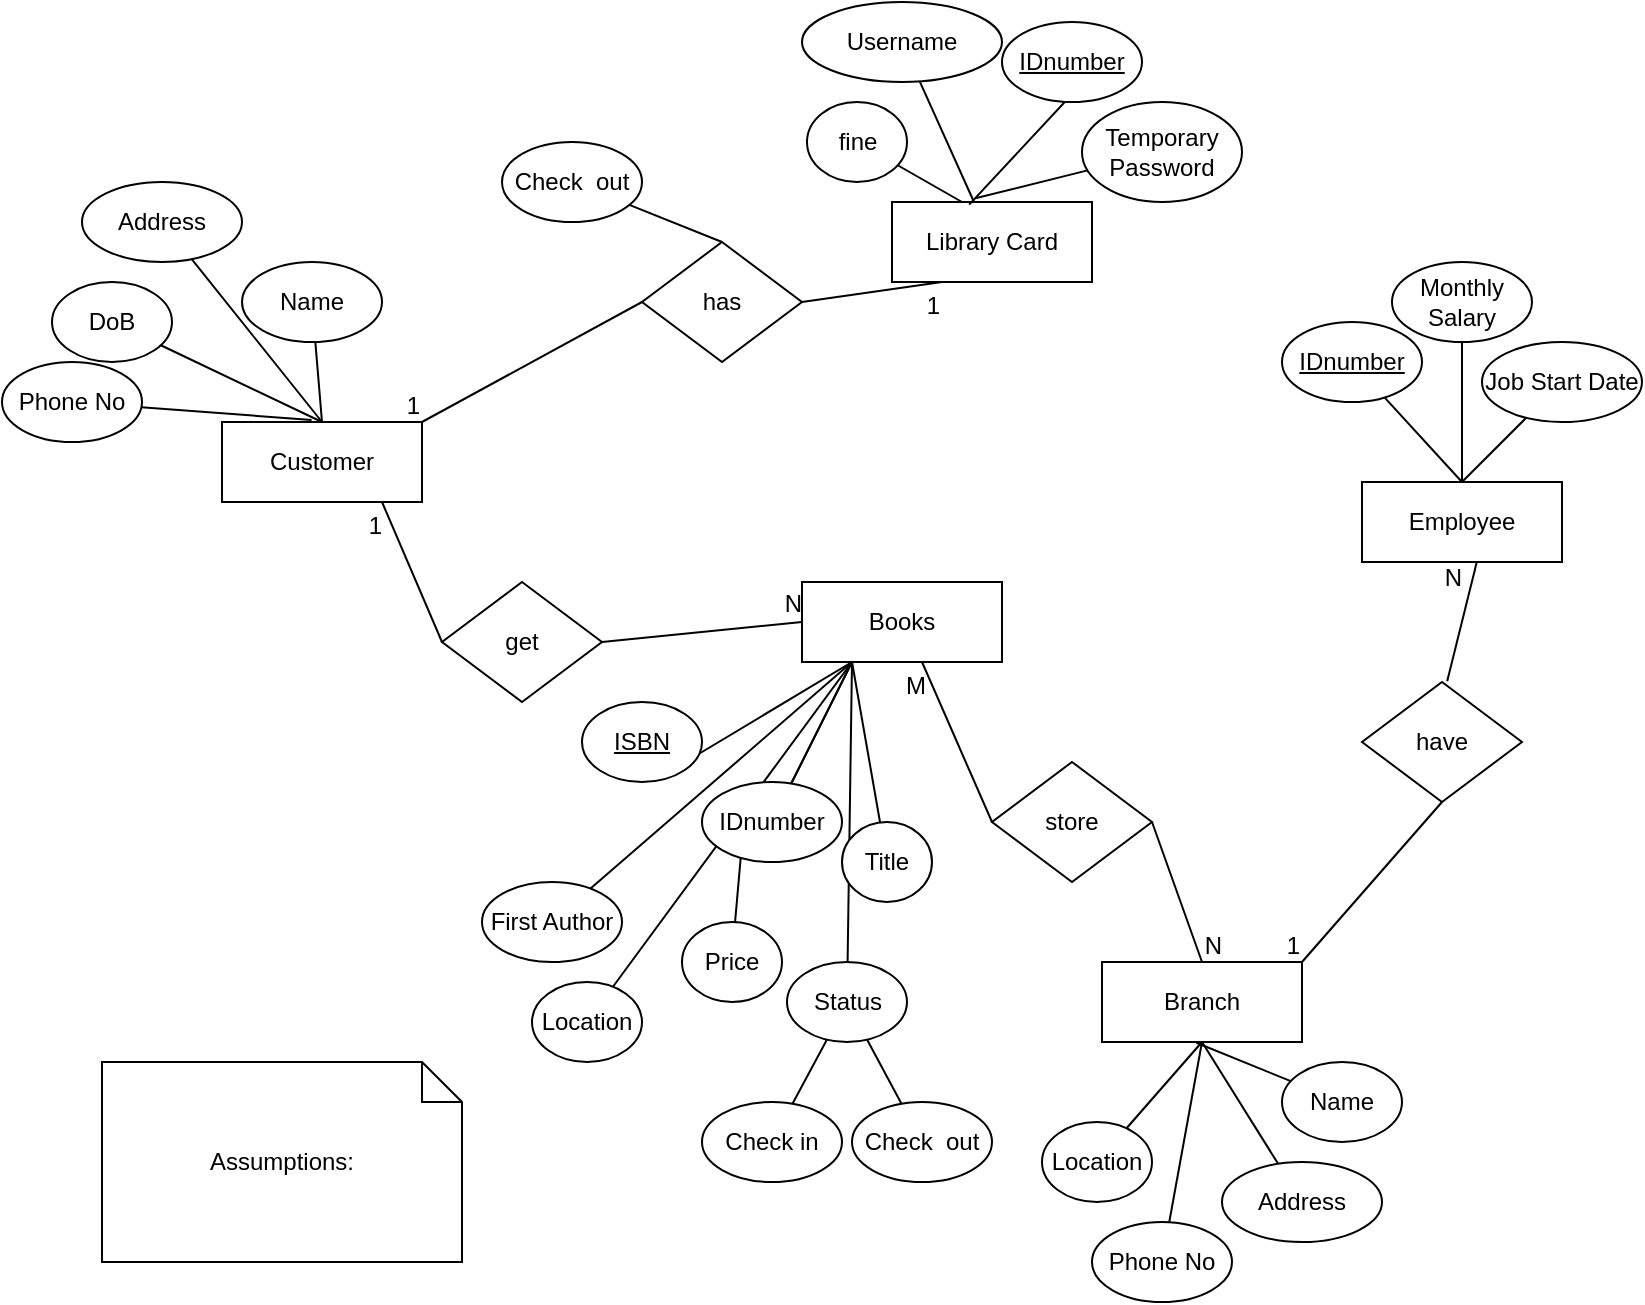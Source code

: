 <mxfile version="15.8.6" type="github">
  <diagram id="TrALUGcJcbnn1xJpBmR4" name="Page-1">
    <mxGraphModel dx="1642" dy="1586" grid="1" gridSize="10" guides="1" tooltips="1" connect="1" arrows="1" fold="1" page="1" pageScale="1" pageWidth="850" pageHeight="1100" math="0" shadow="0">
      <root>
        <mxCell id="0" />
        <mxCell id="1" parent="0" />
        <mxCell id="b2WUHyonEJMLoh59kTHS-1" value="Customer" style="whiteSpace=wrap;html=1;align=center;" parent="1" vertex="1">
          <mxGeometry x="40" y="160" width="100" height="40" as="geometry" />
        </mxCell>
        <mxCell id="b2WUHyonEJMLoh59kTHS-2" value="Library Card" style="whiteSpace=wrap;html=1;align=center;" parent="1" vertex="1">
          <mxGeometry x="375" y="50" width="100" height="40" as="geometry" />
        </mxCell>
        <mxCell id="b2WUHyonEJMLoh59kTHS-3" value="Books" style="whiteSpace=wrap;html=1;align=center;" parent="1" vertex="1">
          <mxGeometry x="330" y="240" width="100" height="40" as="geometry" />
        </mxCell>
        <mxCell id="b2WUHyonEJMLoh59kTHS-4" value="Branch" style="whiteSpace=wrap;html=1;align=center;" parent="1" vertex="1">
          <mxGeometry x="480" y="430" width="100" height="40" as="geometry" />
        </mxCell>
        <mxCell id="b2WUHyonEJMLoh59kTHS-5" value="Employee" style="whiteSpace=wrap;html=1;align=center;" parent="1" vertex="1">
          <mxGeometry x="610" y="190" width="100" height="40" as="geometry" />
        </mxCell>
        <mxCell id="b2WUHyonEJMLoh59kTHS-6" value="get" style="shape=rhombus;perimeter=rhombusPerimeter;whiteSpace=wrap;html=1;align=center;" parent="1" vertex="1">
          <mxGeometry x="150" y="240" width="80" height="60" as="geometry" />
        </mxCell>
        <mxCell id="b2WUHyonEJMLoh59kTHS-7" value="has" style="shape=rhombus;perimeter=rhombusPerimeter;whiteSpace=wrap;html=1;align=center;" parent="1" vertex="1">
          <mxGeometry x="250" y="70" width="80" height="60" as="geometry" />
        </mxCell>
        <mxCell id="b2WUHyonEJMLoh59kTHS-8" value="have" style="shape=rhombus;perimeter=rhombusPerimeter;whiteSpace=wrap;html=1;align=center;" parent="1" vertex="1">
          <mxGeometry x="610" y="290" width="80" height="60" as="geometry" />
        </mxCell>
        <mxCell id="b2WUHyonEJMLoh59kTHS-9" value="store" style="shape=rhombus;perimeter=rhombusPerimeter;whiteSpace=wrap;html=1;align=center;" parent="1" vertex="1">
          <mxGeometry x="425" y="330" width="80" height="60" as="geometry" />
        </mxCell>
        <mxCell id="b2WUHyonEJMLoh59kTHS-10" value="" style="endArrow=none;html=1;rounded=0;exitX=0;exitY=0.5;exitDx=0;exitDy=0;" parent="1" source="b2WUHyonEJMLoh59kTHS-6" edge="1">
          <mxGeometry relative="1" as="geometry">
            <mxPoint x="330" y="250" as="sourcePoint" />
            <mxPoint x="120" y="200" as="targetPoint" />
          </mxGeometry>
        </mxCell>
        <mxCell id="b2WUHyonEJMLoh59kTHS-11" value="1" style="resizable=0;html=1;align=right;verticalAlign=bottom;" parent="b2WUHyonEJMLoh59kTHS-10" connectable="0" vertex="1">
          <mxGeometry x="1" relative="1" as="geometry">
            <mxPoint y="20" as="offset" />
          </mxGeometry>
        </mxCell>
        <mxCell id="b2WUHyonEJMLoh59kTHS-12" value="" style="endArrow=none;html=1;rounded=0;exitX=1;exitY=0.5;exitDx=0;exitDy=0;entryX=0;entryY=0.5;entryDx=0;entryDy=0;" parent="1" source="b2WUHyonEJMLoh59kTHS-6" target="b2WUHyonEJMLoh59kTHS-3" edge="1">
          <mxGeometry relative="1" as="geometry">
            <mxPoint x="330" y="250" as="sourcePoint" />
            <mxPoint x="490" y="250" as="targetPoint" />
          </mxGeometry>
        </mxCell>
        <mxCell id="b2WUHyonEJMLoh59kTHS-13" value="N" style="resizable=0;html=1;align=right;verticalAlign=bottom;" parent="b2WUHyonEJMLoh59kTHS-12" connectable="0" vertex="1">
          <mxGeometry x="1" relative="1" as="geometry" />
        </mxCell>
        <mxCell id="b2WUHyonEJMLoh59kTHS-15" value="" style="endArrow=none;html=1;rounded=0;exitX=1;exitY=0.5;exitDx=0;exitDy=0;entryX=0.25;entryY=1;entryDx=0;entryDy=0;" parent="1" source="b2WUHyonEJMLoh59kTHS-7" target="b2WUHyonEJMLoh59kTHS-2" edge="1">
          <mxGeometry relative="1" as="geometry">
            <mxPoint x="160" y="280" as="sourcePoint" />
            <mxPoint x="130" y="210" as="targetPoint" />
          </mxGeometry>
        </mxCell>
        <mxCell id="b2WUHyonEJMLoh59kTHS-16" value="1" style="resizable=0;html=1;align=right;verticalAlign=bottom;" parent="b2WUHyonEJMLoh59kTHS-15" connectable="0" vertex="1">
          <mxGeometry x="1" relative="1" as="geometry">
            <mxPoint y="20" as="offset" />
          </mxGeometry>
        </mxCell>
        <mxCell id="b2WUHyonEJMLoh59kTHS-17" value="" style="endArrow=none;html=1;rounded=0;exitX=0;exitY=0.5;exitDx=0;exitDy=0;entryX=1;entryY=0;entryDx=0;entryDy=0;" parent="1" source="b2WUHyonEJMLoh59kTHS-7" target="b2WUHyonEJMLoh59kTHS-1" edge="1">
          <mxGeometry relative="1" as="geometry">
            <mxPoint x="340" y="110" as="sourcePoint" />
            <mxPoint x="405" y="90" as="targetPoint" />
          </mxGeometry>
        </mxCell>
        <mxCell id="b2WUHyonEJMLoh59kTHS-18" value="1" style="resizable=0;html=1;align=right;verticalAlign=bottom;" parent="b2WUHyonEJMLoh59kTHS-17" connectable="0" vertex="1">
          <mxGeometry x="1" relative="1" as="geometry" />
        </mxCell>
        <mxCell id="b2WUHyonEJMLoh59kTHS-21" value="" style="endArrow=none;html=1;rounded=0;exitX=0.5;exitY=1;exitDx=0;exitDy=0;entryX=0;entryY=0.5;entryDx=0;entryDy=0;" parent="1" target="b2WUHyonEJMLoh59kTHS-9" edge="1">
          <mxGeometry relative="1" as="geometry">
            <mxPoint x="390" y="280" as="sourcePoint" />
            <mxPoint x="435" y="360" as="targetPoint" />
          </mxGeometry>
        </mxCell>
        <mxCell id="b2WUHyonEJMLoh59kTHS-22" value="M" style="resizable=0;html=1;align=left;verticalAlign=bottom;" parent="b2WUHyonEJMLoh59kTHS-21" connectable="0" vertex="1">
          <mxGeometry x="-1" relative="1" as="geometry">
            <mxPoint x="-10" y="20" as="offset" />
          </mxGeometry>
        </mxCell>
        <mxCell id="b2WUHyonEJMLoh59kTHS-23" value="N" style="resizable=0;html=1;align=right;verticalAlign=bottom;" parent="b2WUHyonEJMLoh59kTHS-21" connectable="0" vertex="1">
          <mxGeometry x="1" relative="1" as="geometry">
            <mxPoint x="115" y="70" as="offset" />
          </mxGeometry>
        </mxCell>
        <mxCell id="b2WUHyonEJMLoh59kTHS-24" value="" style="endArrow=none;html=1;rounded=0;entryX=1;entryY=0.5;entryDx=0;entryDy=0;exitX=0.5;exitY=0;exitDx=0;exitDy=0;" parent="1" source="b2WUHyonEJMLoh59kTHS-4" target="b2WUHyonEJMLoh59kTHS-9" edge="1">
          <mxGeometry relative="1" as="geometry">
            <mxPoint x="380" y="300" as="sourcePoint" />
            <mxPoint x="540" y="300" as="targetPoint" />
          </mxGeometry>
        </mxCell>
        <mxCell id="b2WUHyonEJMLoh59kTHS-26" value="" style="endArrow=none;html=1;rounded=0;entryX=0.548;entryY=1.009;entryDx=0;entryDy=0;entryPerimeter=0;exitX=0.5;exitY=0;exitDx=0;exitDy=0;" parent="1" edge="1">
          <mxGeometry relative="1" as="geometry">
            <mxPoint x="652.6" y="289.64" as="sourcePoint" />
            <mxPoint x="667.4" y="230" as="targetPoint" />
          </mxGeometry>
        </mxCell>
        <mxCell id="b2WUHyonEJMLoh59kTHS-27" value="N" style="resizable=0;html=1;align=right;verticalAlign=bottom;" parent="b2WUHyonEJMLoh59kTHS-26" connectable="0" vertex="1">
          <mxGeometry x="1" relative="1" as="geometry">
            <mxPoint x="-7" y="17" as="offset" />
          </mxGeometry>
        </mxCell>
        <mxCell id="b2WUHyonEJMLoh59kTHS-28" value="" style="endArrow=none;html=1;rounded=0;entryX=1;entryY=0;entryDx=0;entryDy=0;exitX=0.5;exitY=1;exitDx=0;exitDy=0;" parent="1" source="b2WUHyonEJMLoh59kTHS-8" target="b2WUHyonEJMLoh59kTHS-4" edge="1">
          <mxGeometry relative="1" as="geometry">
            <mxPoint x="420" y="350" as="sourcePoint" />
            <mxPoint x="580" y="350" as="targetPoint" />
          </mxGeometry>
        </mxCell>
        <mxCell id="b2WUHyonEJMLoh59kTHS-29" value="1" style="resizable=0;html=1;align=right;verticalAlign=bottom;" parent="b2WUHyonEJMLoh59kTHS-28" connectable="0" vertex="1">
          <mxGeometry x="1" relative="1" as="geometry" />
        </mxCell>
        <mxCell id="b2WUHyonEJMLoh59kTHS-34" style="rounded=0;orthogonalLoop=1;jettySize=auto;html=1;endArrow=none;endFill=0;" parent="1" source="b2WUHyonEJMLoh59kTHS-30" target="b2WUHyonEJMLoh59kTHS-2" edge="1">
          <mxGeometry relative="1" as="geometry" />
        </mxCell>
        <mxCell id="b2WUHyonEJMLoh59kTHS-30" value="Username" style="ellipse;whiteSpace=wrap;html=1;align=center;" parent="1" vertex="1">
          <mxGeometry x="330" y="-50" width="100" height="40" as="geometry" />
        </mxCell>
        <mxCell id="b2WUHyonEJMLoh59kTHS-36" style="edgeStyle=none;rounded=0;orthogonalLoop=1;jettySize=auto;html=1;entryX=0.386;entryY=0.033;entryDx=0;entryDy=0;entryPerimeter=0;endArrow=none;endFill=0;" parent="1" target="b2WUHyonEJMLoh59kTHS-2" edge="1">
          <mxGeometry relative="1" as="geometry">
            <mxPoint x="463.141" y="-1.863" as="sourcePoint" />
          </mxGeometry>
        </mxCell>
        <mxCell id="b2WUHyonEJMLoh59kTHS-37" style="edgeStyle=none;rounded=0;orthogonalLoop=1;jettySize=auto;html=1;entryX=0.417;entryY=-0.046;entryDx=0;entryDy=0;entryPerimeter=0;endArrow=none;endFill=0;" parent="1" source="b2WUHyonEJMLoh59kTHS-32" target="b2WUHyonEJMLoh59kTHS-2" edge="1">
          <mxGeometry relative="1" as="geometry" />
        </mxCell>
        <mxCell id="b2WUHyonEJMLoh59kTHS-32" value="Temporary Password" style="ellipse;whiteSpace=wrap;html=1;align=center;" parent="1" vertex="1">
          <mxGeometry x="470" width="80" height="50" as="geometry" />
        </mxCell>
        <mxCell id="b2WUHyonEJMLoh59kTHS-35" style="edgeStyle=none;rounded=0;orthogonalLoop=1;jettySize=auto;html=1;endArrow=none;endFill=0;" parent="1" source="b2WUHyonEJMLoh59kTHS-33" edge="1">
          <mxGeometry relative="1" as="geometry">
            <mxPoint x="410" y="50" as="targetPoint" />
          </mxGeometry>
        </mxCell>
        <mxCell id="b2WUHyonEJMLoh59kTHS-33" value="fine" style="ellipse;whiteSpace=wrap;html=1;align=center;" parent="1" vertex="1">
          <mxGeometry x="332.5" width="50" height="40" as="geometry" />
        </mxCell>
        <mxCell id="b2WUHyonEJMLoh59kTHS-42" style="edgeStyle=none;rounded=0;orthogonalLoop=1;jettySize=auto;html=1;entryX=0.5;entryY=0;entryDx=0;entryDy=0;endArrow=none;endFill=0;" parent="1" source="b2WUHyonEJMLoh59kTHS-38" target="b2WUHyonEJMLoh59kTHS-1" edge="1">
          <mxGeometry relative="1" as="geometry" />
        </mxCell>
        <mxCell id="b2WUHyonEJMLoh59kTHS-38" value="Name" style="ellipse;whiteSpace=wrap;html=1;align=center;" parent="1" vertex="1">
          <mxGeometry x="50" y="80" width="70" height="40" as="geometry" />
        </mxCell>
        <mxCell id="b2WUHyonEJMLoh59kTHS-43" style="edgeStyle=none;rounded=0;orthogonalLoop=1;jettySize=auto;html=1;entryX=0.5;entryY=0;entryDx=0;entryDy=0;endArrow=none;endFill=0;" parent="1" source="b2WUHyonEJMLoh59kTHS-39" target="b2WUHyonEJMLoh59kTHS-1" edge="1">
          <mxGeometry relative="1" as="geometry" />
        </mxCell>
        <mxCell id="b2WUHyonEJMLoh59kTHS-39" value="Address" style="ellipse;whiteSpace=wrap;html=1;align=center;" parent="1" vertex="1">
          <mxGeometry x="-30" y="40" width="80" height="40" as="geometry" />
        </mxCell>
        <mxCell id="b2WUHyonEJMLoh59kTHS-45" style="edgeStyle=none;rounded=0;orthogonalLoop=1;jettySize=auto;html=1;entryX=0.448;entryY=-0.025;entryDx=0;entryDy=0;entryPerimeter=0;endArrow=none;endFill=0;" parent="1" source="b2WUHyonEJMLoh59kTHS-40" target="b2WUHyonEJMLoh59kTHS-1" edge="1">
          <mxGeometry relative="1" as="geometry" />
        </mxCell>
        <mxCell id="b2WUHyonEJMLoh59kTHS-40" value="Phone No" style="ellipse;whiteSpace=wrap;html=1;align=center;" parent="1" vertex="1">
          <mxGeometry x="-70" y="130" width="70" height="40" as="geometry" />
        </mxCell>
        <mxCell id="b2WUHyonEJMLoh59kTHS-44" style="edgeStyle=none;rounded=0;orthogonalLoop=1;jettySize=auto;html=1;entryX=0.5;entryY=0;entryDx=0;entryDy=0;endArrow=none;endFill=0;" parent="1" source="b2WUHyonEJMLoh59kTHS-41" target="b2WUHyonEJMLoh59kTHS-1" edge="1">
          <mxGeometry relative="1" as="geometry" />
        </mxCell>
        <mxCell id="b2WUHyonEJMLoh59kTHS-41" value="DoB" style="ellipse;whiteSpace=wrap;html=1;align=center;" parent="1" vertex="1">
          <mxGeometry x="-45" y="90" width="60" height="40" as="geometry" />
        </mxCell>
        <mxCell id="b2WUHyonEJMLoh59kTHS-56" style="edgeStyle=none;rounded=0;orthogonalLoop=1;jettySize=auto;html=1;entryX=0.25;entryY=1;entryDx=0;entryDy=0;endArrow=none;endFill=0;" parent="1" target="b2WUHyonEJMLoh59kTHS-3" edge="1">
          <mxGeometry relative="1" as="geometry">
            <mxPoint x="275" y="328.0" as="sourcePoint" />
          </mxGeometry>
        </mxCell>
        <mxCell id="b2WUHyonEJMLoh59kTHS-57" style="edgeStyle=none;rounded=0;orthogonalLoop=1;jettySize=auto;html=1;entryX=0.25;entryY=1;entryDx=0;entryDy=0;endArrow=none;endFill=0;" parent="1" source="b2WUHyonEJMLoh59kTHS-47" target="b2WUHyonEJMLoh59kTHS-3" edge="1">
          <mxGeometry relative="1" as="geometry" />
        </mxCell>
        <mxCell id="b2WUHyonEJMLoh59kTHS-60" style="edgeStyle=none;rounded=0;orthogonalLoop=1;jettySize=auto;html=1;entryX=0.25;entryY=1;entryDx=0;entryDy=0;endArrow=none;endFill=0;startArrow=none;" parent="1" source="b2WUHyonEJMLoh59kTHS-47" target="b2WUHyonEJMLoh59kTHS-3" edge="1">
          <mxGeometry relative="1" as="geometry" />
        </mxCell>
        <mxCell id="b2WUHyonEJMLoh59kTHS-62" style="edgeStyle=none;rounded=0;orthogonalLoop=1;jettySize=auto;html=1;entryX=0.25;entryY=1;entryDx=0;entryDy=0;endArrow=none;endFill=0;" parent="1" source="b2WUHyonEJMLoh59kTHS-49" target="b2WUHyonEJMLoh59kTHS-3" edge="1">
          <mxGeometry relative="1" as="geometry" />
        </mxCell>
        <mxCell id="b2WUHyonEJMLoh59kTHS-49" value="First Author" style="ellipse;whiteSpace=wrap;html=1;align=center;" parent="1" vertex="1">
          <mxGeometry x="170" y="390" width="70" height="40" as="geometry" />
        </mxCell>
        <mxCell id="b2WUHyonEJMLoh59kTHS-55" style="edgeStyle=none;rounded=0;orthogonalLoop=1;jettySize=auto;html=1;endArrow=none;endFill=0;entryX=0.25;entryY=1;entryDx=0;entryDy=0;" parent="1" source="b2WUHyonEJMLoh59kTHS-50" target="b2WUHyonEJMLoh59kTHS-3" edge="1">
          <mxGeometry relative="1" as="geometry">
            <mxPoint x="360" y="280" as="targetPoint" />
          </mxGeometry>
        </mxCell>
        <mxCell id="b2WUHyonEJMLoh59kTHS-58" style="edgeStyle=none;rounded=0;orthogonalLoop=1;jettySize=auto;html=1;entryX=0.25;entryY=1;entryDx=0;entryDy=0;endArrow=none;endFill=0;" parent="1" source="b2WUHyonEJMLoh59kTHS-51" target="b2WUHyonEJMLoh59kTHS-3" edge="1">
          <mxGeometry relative="1" as="geometry" />
        </mxCell>
        <mxCell id="b2WUHyonEJMLoh59kTHS-52" value="Check in" style="ellipse;whiteSpace=wrap;html=1;align=center;" parent="1" vertex="1">
          <mxGeometry x="280" y="500" width="70" height="40" as="geometry" />
        </mxCell>
        <mxCell id="b2WUHyonEJMLoh59kTHS-53" value="Check&amp;nbsp; out" style="ellipse;whiteSpace=wrap;html=1;align=center;" parent="1" vertex="1">
          <mxGeometry x="355" y="500" width="70" height="40" as="geometry" />
        </mxCell>
        <mxCell id="b2WUHyonEJMLoh59kTHS-63" style="edgeStyle=none;rounded=0;orthogonalLoop=1;jettySize=auto;html=1;entryX=0.25;entryY=1;entryDx=0;entryDy=0;endArrow=none;endFill=0;" parent="1" source="b2WUHyonEJMLoh59kTHS-54" target="b2WUHyonEJMLoh59kTHS-3" edge="1">
          <mxGeometry relative="1" as="geometry" />
        </mxCell>
        <mxCell id="b2WUHyonEJMLoh59kTHS-54" value="Location" style="ellipse;whiteSpace=wrap;html=1;align=center;" parent="1" vertex="1">
          <mxGeometry x="195" y="440" width="55" height="40" as="geometry" />
        </mxCell>
        <mxCell id="bO9rhbKT4PHNCl04hBEk-5" style="edgeStyle=none;rounded=0;orthogonalLoop=1;jettySize=auto;html=1;endArrow=none;endFill=0;" edge="1" parent="1" source="b2WUHyonEJMLoh59kTHS-50" target="b2WUHyonEJMLoh59kTHS-53">
          <mxGeometry relative="1" as="geometry" />
        </mxCell>
        <mxCell id="bO9rhbKT4PHNCl04hBEk-6" style="edgeStyle=none;rounded=0;orthogonalLoop=1;jettySize=auto;html=1;endArrow=none;endFill=0;" edge="1" parent="1" source="b2WUHyonEJMLoh59kTHS-50" target="b2WUHyonEJMLoh59kTHS-52">
          <mxGeometry relative="1" as="geometry" />
        </mxCell>
        <mxCell id="b2WUHyonEJMLoh59kTHS-50" value="Status" style="ellipse;whiteSpace=wrap;html=1;align=center;" parent="1" vertex="1">
          <mxGeometry x="322.5" y="430" width="60" height="40" as="geometry" />
        </mxCell>
        <mxCell id="b2WUHyonEJMLoh59kTHS-51" value="Title" style="ellipse;whiteSpace=wrap;html=1;align=center;" parent="1" vertex="1">
          <mxGeometry x="350" y="360" width="45" height="40" as="geometry" />
        </mxCell>
        <mxCell id="b2WUHyonEJMLoh59kTHS-48" value="Price" style="ellipse;whiteSpace=wrap;html=1;align=center;" parent="1" vertex="1">
          <mxGeometry x="270" y="410" width="50" height="40" as="geometry" />
        </mxCell>
        <mxCell id="b2WUHyonEJMLoh59kTHS-72" style="edgeStyle=none;rounded=0;orthogonalLoop=1;jettySize=auto;html=1;entryX=0.5;entryY=1;entryDx=0;entryDy=0;endArrow=none;endFill=0;" parent="1" source="b2WUHyonEJMLoh59kTHS-64" target="b2WUHyonEJMLoh59kTHS-4" edge="1">
          <mxGeometry relative="1" as="geometry" />
        </mxCell>
        <mxCell id="b2WUHyonEJMLoh59kTHS-64" value="Location" style="ellipse;whiteSpace=wrap;html=1;align=center;" parent="1" vertex="1">
          <mxGeometry x="450" y="510" width="55" height="40" as="geometry" />
        </mxCell>
        <mxCell id="b2WUHyonEJMLoh59kTHS-70" style="edgeStyle=none;rounded=0;orthogonalLoop=1;jettySize=auto;html=1;entryX=0.5;entryY=1;entryDx=0;entryDy=0;endArrow=none;endFill=0;" parent="1" source="b2WUHyonEJMLoh59kTHS-65" target="b2WUHyonEJMLoh59kTHS-4" edge="1">
          <mxGeometry relative="1" as="geometry" />
        </mxCell>
        <mxCell id="b2WUHyonEJMLoh59kTHS-65" value="Address" style="ellipse;whiteSpace=wrap;html=1;align=center;" parent="1" vertex="1">
          <mxGeometry x="540" y="530" width="80" height="40" as="geometry" />
        </mxCell>
        <mxCell id="b2WUHyonEJMLoh59kTHS-69" style="edgeStyle=none;rounded=0;orthogonalLoop=1;jettySize=auto;html=1;entryX=0.472;entryY=1.01;entryDx=0;entryDy=0;entryPerimeter=0;endArrow=none;endFill=0;" parent="1" source="b2WUHyonEJMLoh59kTHS-66" target="b2WUHyonEJMLoh59kTHS-4" edge="1">
          <mxGeometry relative="1" as="geometry" />
        </mxCell>
        <mxCell id="b2WUHyonEJMLoh59kTHS-66" value="Name" style="ellipse;whiteSpace=wrap;html=1;align=center;" parent="1" vertex="1">
          <mxGeometry x="570" y="480" width="60" height="40" as="geometry" />
        </mxCell>
        <mxCell id="b2WUHyonEJMLoh59kTHS-71" style="edgeStyle=none;rounded=0;orthogonalLoop=1;jettySize=auto;html=1;endArrow=none;endFill=0;" parent="1" source="b2WUHyonEJMLoh59kTHS-67" edge="1">
          <mxGeometry relative="1" as="geometry">
            <mxPoint x="530" y="470" as="targetPoint" />
          </mxGeometry>
        </mxCell>
        <mxCell id="b2WUHyonEJMLoh59kTHS-67" value="Phone No" style="ellipse;whiteSpace=wrap;html=1;align=center;" parent="1" vertex="1">
          <mxGeometry x="475" y="560" width="70" height="40" as="geometry" />
        </mxCell>
        <mxCell id="b2WUHyonEJMLoh59kTHS-76" style="edgeStyle=none;rounded=0;orthogonalLoop=1;jettySize=auto;html=1;entryX=0.5;entryY=0;entryDx=0;entryDy=0;endArrow=none;endFill=0;" parent="1" target="b2WUHyonEJMLoh59kTHS-5" edge="1">
          <mxGeometry relative="1" as="geometry">
            <mxPoint x="621.24" y="147.717" as="sourcePoint" />
          </mxGeometry>
        </mxCell>
        <mxCell id="b2WUHyonEJMLoh59kTHS-77" style="edgeStyle=none;rounded=0;orthogonalLoop=1;jettySize=auto;html=1;entryX=0.5;entryY=0;entryDx=0;entryDy=0;endArrow=none;endFill=0;" parent="1" source="b2WUHyonEJMLoh59kTHS-74" target="b2WUHyonEJMLoh59kTHS-5" edge="1">
          <mxGeometry relative="1" as="geometry" />
        </mxCell>
        <mxCell id="b2WUHyonEJMLoh59kTHS-74" value="Monthly Salary" style="ellipse;whiteSpace=wrap;html=1;align=center;" parent="1" vertex="1">
          <mxGeometry x="625" y="80" width="70" height="40" as="geometry" />
        </mxCell>
        <mxCell id="b2WUHyonEJMLoh59kTHS-78" style="edgeStyle=none;rounded=0;orthogonalLoop=1;jettySize=auto;html=1;entryX=0.5;entryY=0;entryDx=0;entryDy=0;endArrow=none;endFill=0;" parent="1" source="b2WUHyonEJMLoh59kTHS-75" target="b2WUHyonEJMLoh59kTHS-5" edge="1">
          <mxGeometry relative="1" as="geometry" />
        </mxCell>
        <mxCell id="b2WUHyonEJMLoh59kTHS-75" value="Job Start Date" style="ellipse;whiteSpace=wrap;html=1;align=center;" parent="1" vertex="1">
          <mxGeometry x="670" y="120" width="80" height="40" as="geometry" />
        </mxCell>
        <mxCell id="b2WUHyonEJMLoh59kTHS-80" style="edgeStyle=none;rounded=0;orthogonalLoop=1;jettySize=auto;html=1;entryX=0.5;entryY=0;entryDx=0;entryDy=0;endArrow=none;endFill=0;" parent="1" source="b2WUHyonEJMLoh59kTHS-79" target="b2WUHyonEJMLoh59kTHS-7" edge="1">
          <mxGeometry relative="1" as="geometry" />
        </mxCell>
        <mxCell id="b2WUHyonEJMLoh59kTHS-79" value="Check&amp;nbsp; out" style="ellipse;whiteSpace=wrap;html=1;align=center;" parent="1" vertex="1">
          <mxGeometry x="180" y="20" width="70" height="40" as="geometry" />
        </mxCell>
        <mxCell id="bO9rhbKT4PHNCl04hBEk-1" value="Assumptions:" style="shape=note;size=20;whiteSpace=wrap;html=1;" vertex="1" parent="1">
          <mxGeometry x="-20" y="480" width="180" height="100" as="geometry" />
        </mxCell>
        <mxCell id="bO9rhbKT4PHNCl04hBEk-2" value="ISBN" style="ellipse;whiteSpace=wrap;html=1;align=center;fontStyle=4;" vertex="1" parent="1">
          <mxGeometry x="220" y="300" width="60" height="40" as="geometry" />
        </mxCell>
        <mxCell id="bO9rhbKT4PHNCl04hBEk-3" value="IDnumber" style="ellipse;whiteSpace=wrap;html=1;align=center;fontStyle=4;" vertex="1" parent="1">
          <mxGeometry x="430" y="-40" width="70" height="40" as="geometry" />
        </mxCell>
        <mxCell id="bO9rhbKT4PHNCl04hBEk-4" value="IDnumber" style="ellipse;whiteSpace=wrap;html=1;align=center;fontStyle=4;" vertex="1" parent="1">
          <mxGeometry x="570" y="110" width="70" height="40" as="geometry" />
        </mxCell>
        <mxCell id="b2WUHyonEJMLoh59kTHS-47" value="IDnumber" style="ellipse;whiteSpace=wrap;html=1;align=center;" parent="1" vertex="1">
          <mxGeometry x="280" y="340" width="70" height="40" as="geometry" />
        </mxCell>
        <mxCell id="bO9rhbKT4PHNCl04hBEk-7" value="" style="edgeStyle=none;rounded=0;orthogonalLoop=1;jettySize=auto;html=1;entryX=0.25;entryY=1;entryDx=0;entryDy=0;endArrow=none;endFill=0;" edge="1" parent="1" source="b2WUHyonEJMLoh59kTHS-48" target="b2WUHyonEJMLoh59kTHS-47">
          <mxGeometry relative="1" as="geometry">
            <mxPoint x="302.619" y="410.952" as="sourcePoint" />
            <mxPoint x="355" y="280" as="targetPoint" />
          </mxGeometry>
        </mxCell>
      </root>
    </mxGraphModel>
  </diagram>
</mxfile>
